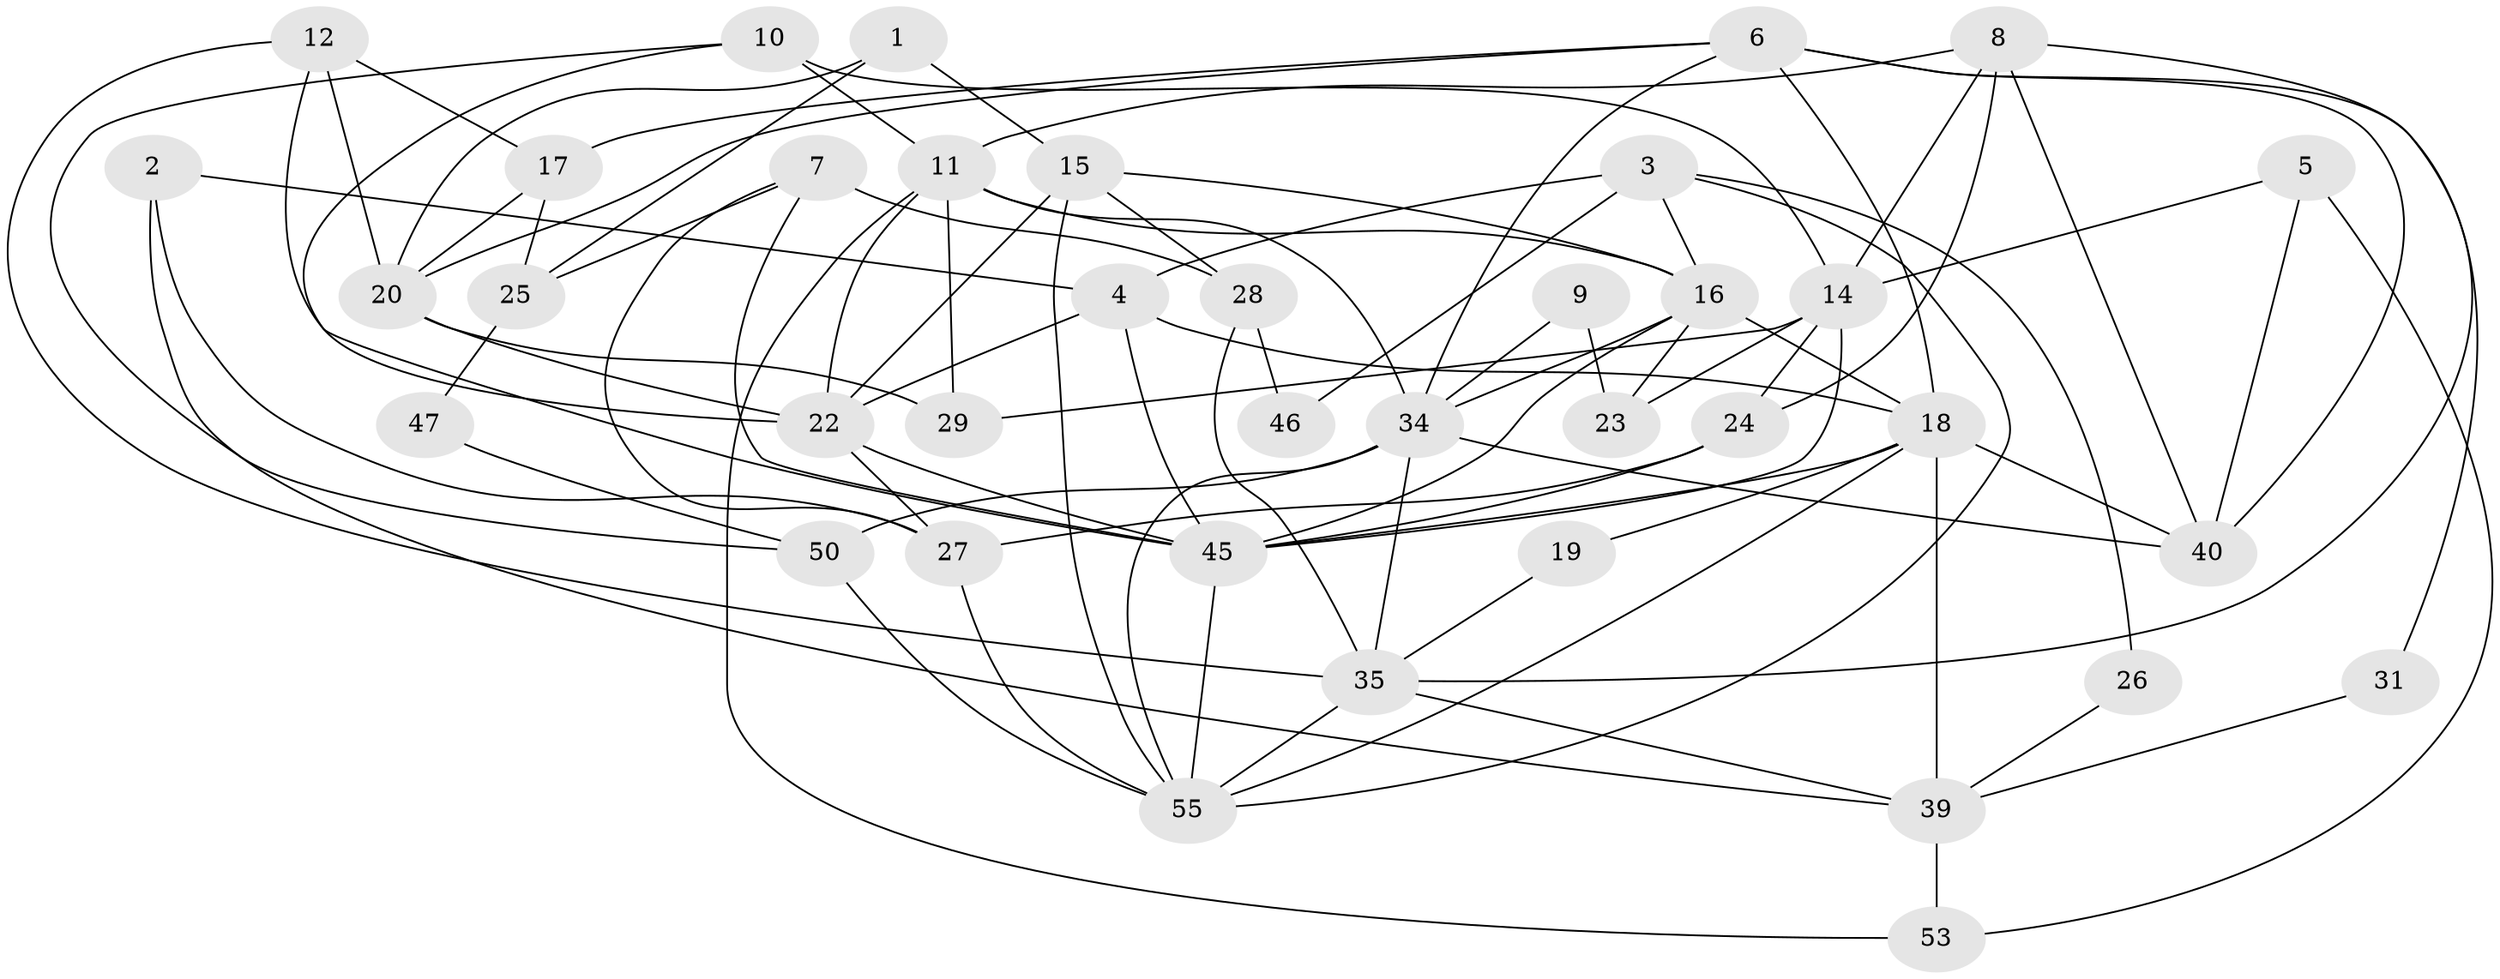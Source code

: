 // original degree distribution, {3: 0.3050847457627119, 4: 0.3050847457627119, 5: 0.13559322033898305, 2: 0.1016949152542373, 6: 0.1016949152542373, 7: 0.03389830508474576, 8: 0.01694915254237288}
// Generated by graph-tools (version 1.1) at 2025/41/03/06/25 10:41:54]
// undirected, 38 vertices, 89 edges
graph export_dot {
graph [start="1"]
  node [color=gray90,style=filled];
  1;
  2;
  3 [super="+49"];
  4 [super="+13"];
  5;
  6 [super="+33"];
  7;
  8 [super="+32"];
  9;
  10 [super="+51"];
  11 [super="+38"];
  12 [super="+44"];
  14 [super="+48"];
  15 [super="+21"];
  16 [super="+37"];
  17;
  18 [super="+30"];
  19;
  20 [super="+54"];
  22 [super="+56"];
  23;
  24;
  25 [super="+58"];
  26;
  27 [super="+52"];
  28 [super="+36"];
  29;
  31;
  34 [super="+43"];
  35 [super="+42"];
  39 [super="+41"];
  40;
  45 [super="+57"];
  46;
  47;
  50;
  53;
  55 [super="+59"];
  1 -- 15;
  1 -- 20;
  1 -- 25;
  2 -- 4;
  2 -- 27;
  2 -- 39;
  3 -- 26;
  3 -- 46 [weight=2];
  3 -- 4;
  3 -- 16;
  3 -- 55;
  4 -- 18;
  4 -- 45;
  4 -- 22;
  5 -- 53;
  5 -- 40;
  5 -- 14;
  6 -- 34;
  6 -- 18;
  6 -- 31;
  6 -- 40;
  6 -- 17;
  6 -- 20;
  7 -- 27;
  7 -- 45;
  7 -- 28;
  7 -- 25;
  8 -- 14 [weight=2];
  8 -- 11;
  8 -- 24;
  8 -- 40;
  8 -- 35;
  9 -- 34;
  9 -- 23;
  10 -- 50;
  10 -- 11 [weight=2];
  10 -- 14;
  10 -- 45;
  11 -- 22;
  11 -- 29;
  11 -- 34;
  11 -- 53;
  11 -- 16;
  12 -- 35;
  12 -- 20 [weight=2];
  12 -- 22 [weight=2];
  12 -- 17;
  14 -- 23;
  14 -- 24;
  14 -- 29;
  14 -- 45;
  15 -- 55;
  15 -- 28;
  15 -- 22;
  15 -- 16;
  16 -- 34;
  16 -- 18;
  16 -- 23;
  16 -- 45;
  17 -- 20;
  17 -- 25;
  18 -- 39;
  18 -- 40;
  18 -- 45 [weight=2];
  18 -- 55;
  18 -- 19;
  19 -- 35;
  20 -- 22;
  20 -- 29;
  22 -- 45;
  22 -- 27;
  24 -- 45;
  24 -- 27;
  25 -- 47;
  26 -- 39;
  27 -- 55;
  28 -- 35;
  28 -- 46;
  31 -- 39;
  34 -- 40;
  34 -- 50;
  34 -- 35;
  34 -- 55;
  35 -- 55 [weight=2];
  35 -- 39;
  39 -- 53;
  45 -- 55;
  47 -- 50;
  50 -- 55 [weight=2];
}
